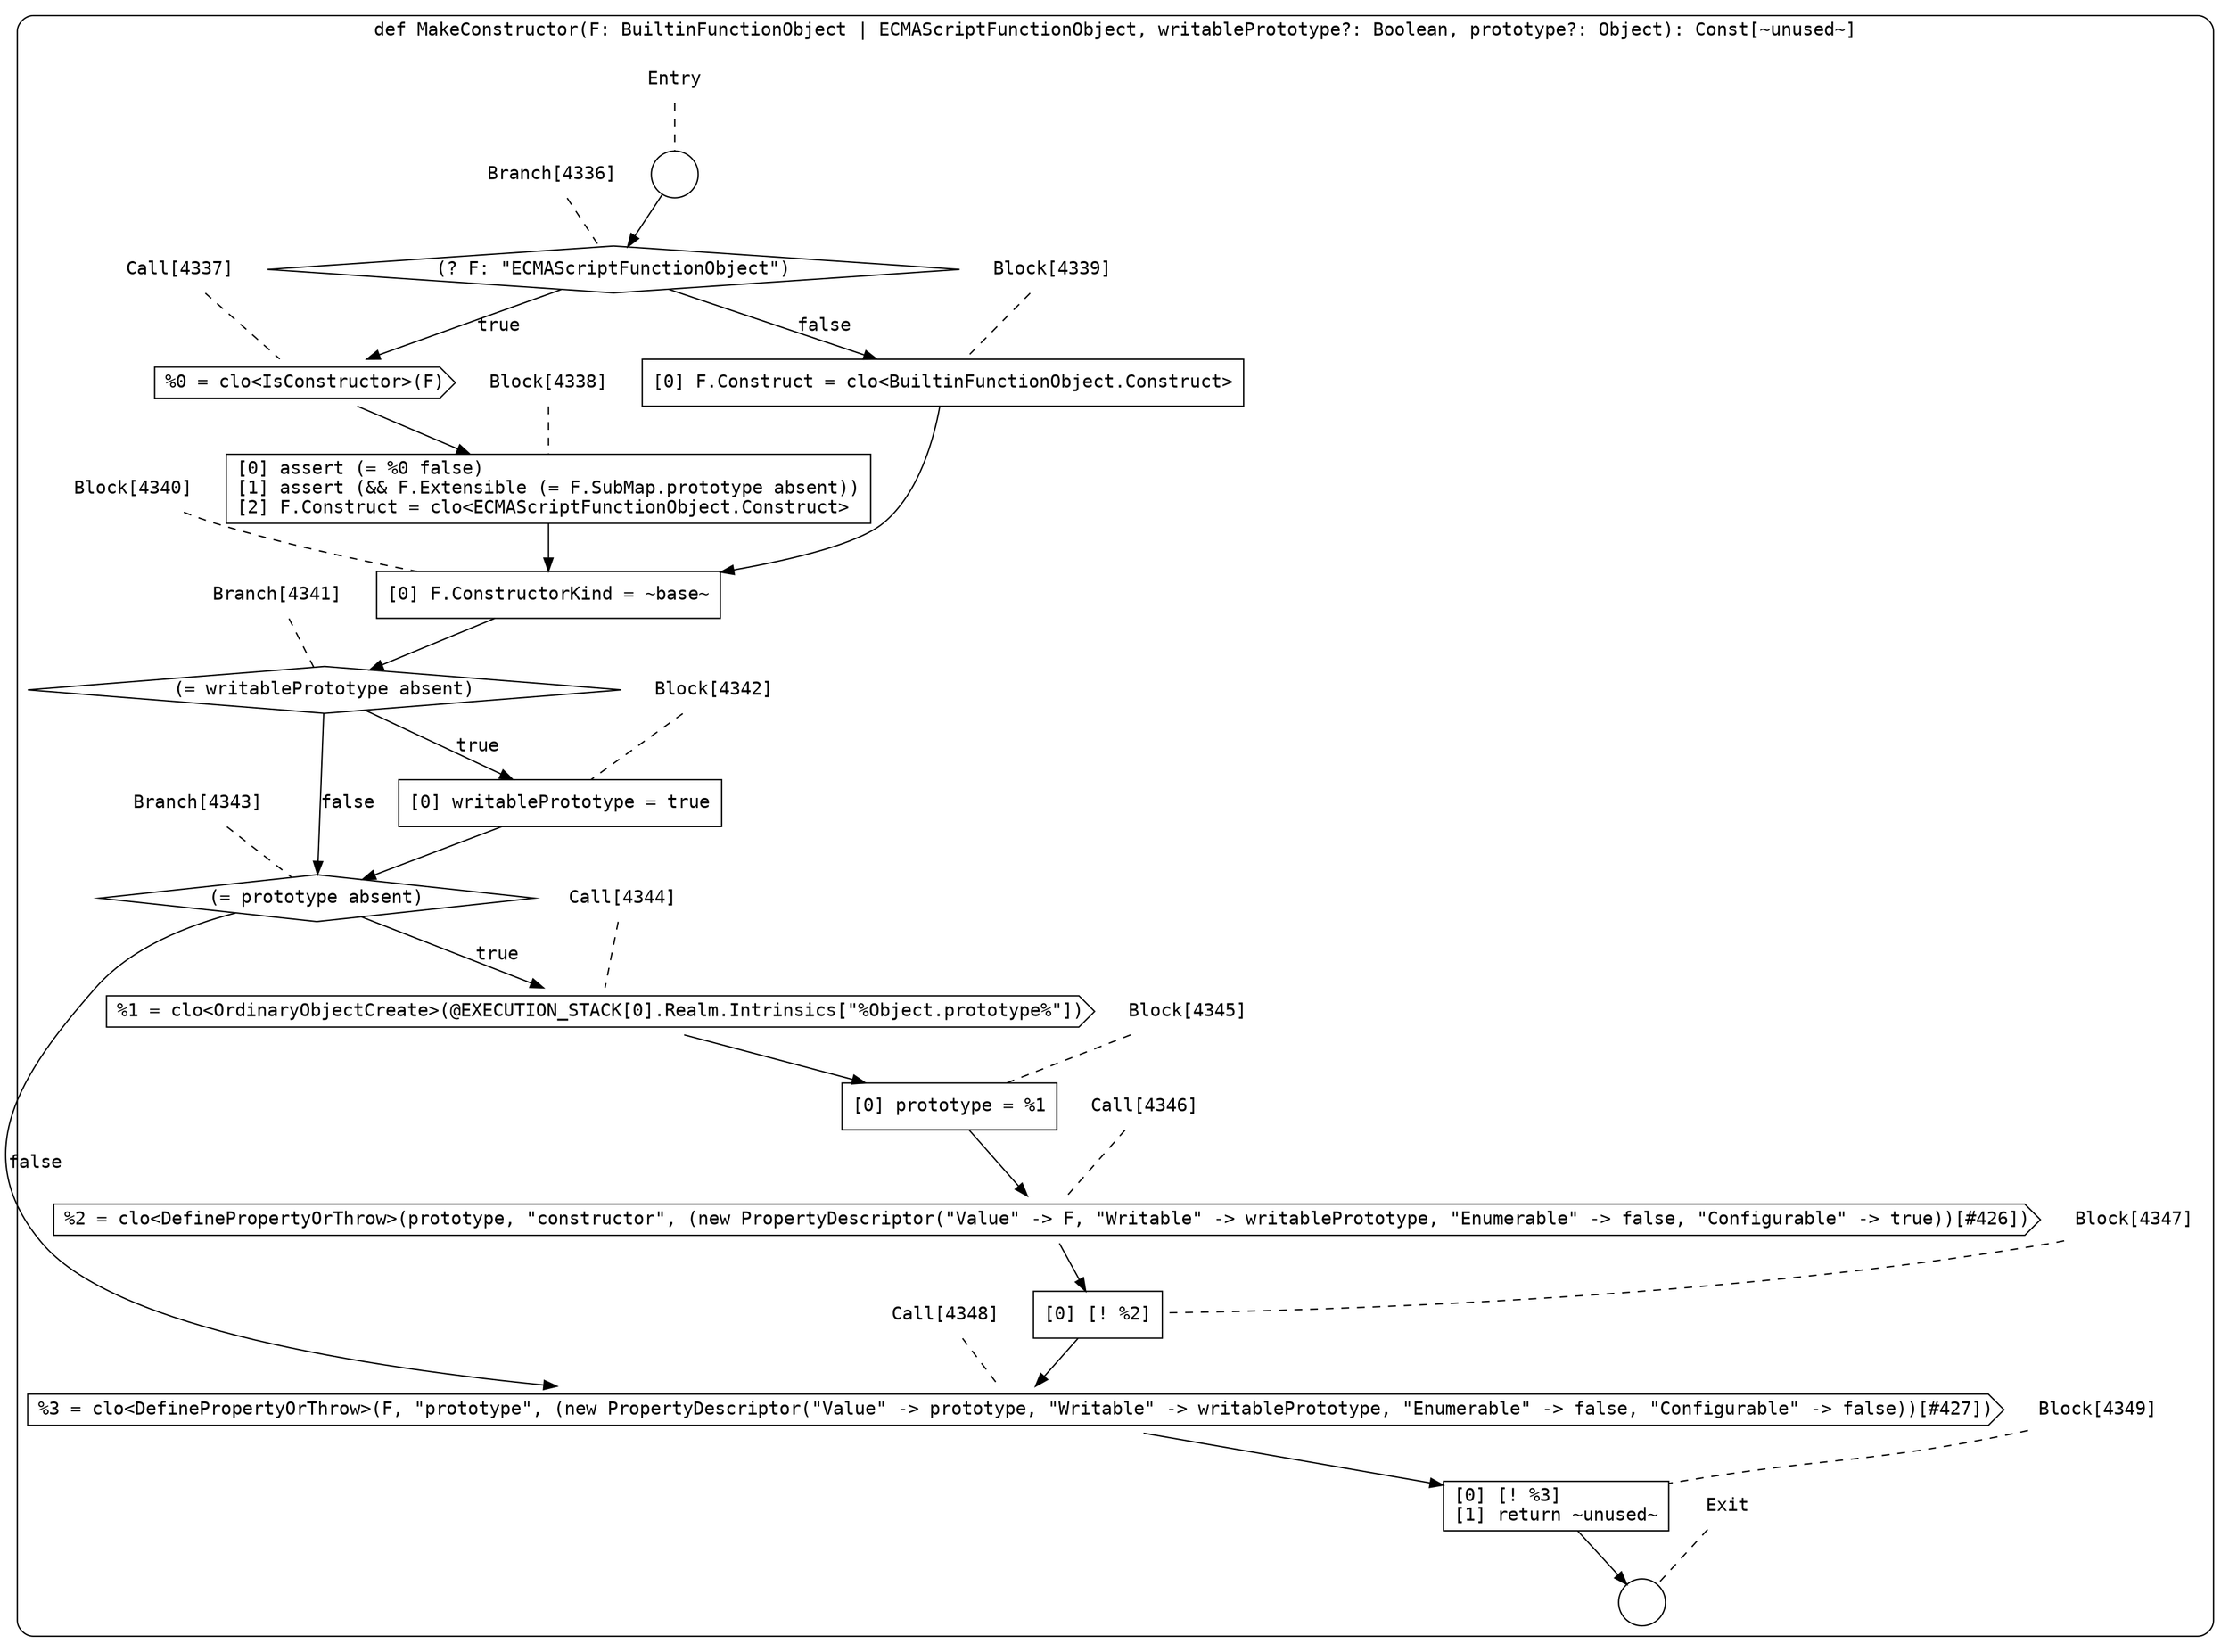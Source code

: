 digraph {
  graph [fontname = "Consolas"]
  node [fontname = "Consolas"]
  edge [fontname = "Consolas"]
  subgraph cluster1092 {
    label = "def MakeConstructor(F: BuiltinFunctionObject | ECMAScriptFunctionObject, writablePrototype?: Boolean, prototype?: Object): Const[~unused~]"
    style = rounded
    cluster1092_entry_name [shape=none, label=<<font color="black">Entry</font>>]
    cluster1092_entry_name -> cluster1092_entry [arrowhead=none, color="black", style=dashed]
    cluster1092_entry [shape=circle label=" " color="black" fillcolor="white" style=filled]
    cluster1092_entry -> node4336 [color="black"]
    cluster1092_exit_name [shape=none, label=<<font color="black">Exit</font>>]
    cluster1092_exit_name -> cluster1092_exit [arrowhead=none, color="black", style=dashed]
    cluster1092_exit [shape=circle label=" " color="black" fillcolor="white" style=filled]
    node4336_name [shape=none, label=<<font color="black">Branch[4336]</font>>]
    node4336_name -> node4336 [arrowhead=none, color="black", style=dashed]
    node4336 [shape=diamond, label=<<font color="black">(? F: &quot;ECMAScriptFunctionObject&quot;)</font>> color="black" fillcolor="white", style=filled]
    node4336 -> node4337 [label=<<font color="black">true</font>> color="black"]
    node4336 -> node4339 [label=<<font color="black">false</font>> color="black"]
    node4337_name [shape=none, label=<<font color="black">Call[4337]</font>>]
    node4337_name -> node4337 [arrowhead=none, color="black", style=dashed]
    node4337 [shape=cds, label=<<font color="black">%0 = clo&lt;IsConstructor&gt;(F)</font>> color="black" fillcolor="white", style=filled]
    node4337 -> node4338 [color="black"]
    node4339_name [shape=none, label=<<font color="black">Block[4339]</font>>]
    node4339_name -> node4339 [arrowhead=none, color="black", style=dashed]
    node4339 [shape=box, label=<<font color="black">[0] F.Construct = clo&lt;BuiltinFunctionObject.Construct&gt;<BR ALIGN="LEFT"/></font>> color="black" fillcolor="white", style=filled]
    node4339 -> node4340 [color="black"]
    node4338_name [shape=none, label=<<font color="black">Block[4338]</font>>]
    node4338_name -> node4338 [arrowhead=none, color="black", style=dashed]
    node4338 [shape=box, label=<<font color="black">[0] assert (= %0 false)<BR ALIGN="LEFT"/>[1] assert (&amp;&amp; F.Extensible (= F.SubMap.prototype absent))<BR ALIGN="LEFT"/>[2] F.Construct = clo&lt;ECMAScriptFunctionObject.Construct&gt;<BR ALIGN="LEFT"/></font>> color="black" fillcolor="white", style=filled]
    node4338 -> node4340 [color="black"]
    node4340_name [shape=none, label=<<font color="black">Block[4340]</font>>]
    node4340_name -> node4340 [arrowhead=none, color="black", style=dashed]
    node4340 [shape=box, label=<<font color="black">[0] F.ConstructorKind = ~base~<BR ALIGN="LEFT"/></font>> color="black" fillcolor="white", style=filled]
    node4340 -> node4341 [color="black"]
    node4341_name [shape=none, label=<<font color="black">Branch[4341]</font>>]
    node4341_name -> node4341 [arrowhead=none, color="black", style=dashed]
    node4341 [shape=diamond, label=<<font color="black">(= writablePrototype absent)</font>> color="black" fillcolor="white", style=filled]
    node4341 -> node4342 [label=<<font color="black">true</font>> color="black"]
    node4341 -> node4343 [label=<<font color="black">false</font>> color="black"]
    node4342_name [shape=none, label=<<font color="black">Block[4342]</font>>]
    node4342_name -> node4342 [arrowhead=none, color="black", style=dashed]
    node4342 [shape=box, label=<<font color="black">[0] writablePrototype = true<BR ALIGN="LEFT"/></font>> color="black" fillcolor="white", style=filled]
    node4342 -> node4343 [color="black"]
    node4343_name [shape=none, label=<<font color="black">Branch[4343]</font>>]
    node4343_name -> node4343 [arrowhead=none, color="black", style=dashed]
    node4343 [shape=diamond, label=<<font color="black">(= prototype absent)</font>> color="black" fillcolor="white", style=filled]
    node4343 -> node4344 [label=<<font color="black">true</font>> color="black"]
    node4343 -> node4348 [label=<<font color="black">false</font>> color="black"]
    node4344_name [shape=none, label=<<font color="black">Call[4344]</font>>]
    node4344_name -> node4344 [arrowhead=none, color="black", style=dashed]
    node4344 [shape=cds, label=<<font color="black">%1 = clo&lt;OrdinaryObjectCreate&gt;(@EXECUTION_STACK[0].Realm.Intrinsics[&quot;%Object.prototype%&quot;])</font>> color="black" fillcolor="white", style=filled]
    node4344 -> node4345 [color="black"]
    node4348_name [shape=none, label=<<font color="black">Call[4348]</font>>]
    node4348_name -> node4348 [arrowhead=none, color="black", style=dashed]
    node4348 [shape=cds, label=<<font color="black">%3 = clo&lt;DefinePropertyOrThrow&gt;(F, &quot;prototype&quot;, (new PropertyDescriptor(&quot;Value&quot; -&gt; prototype, &quot;Writable&quot; -&gt; writablePrototype, &quot;Enumerable&quot; -&gt; false, &quot;Configurable&quot; -&gt; false))[#427])</font>> color="black" fillcolor="white", style=filled]
    node4348 -> node4349 [color="black"]
    node4345_name [shape=none, label=<<font color="black">Block[4345]</font>>]
    node4345_name -> node4345 [arrowhead=none, color="black", style=dashed]
    node4345 [shape=box, label=<<font color="black">[0] prototype = %1<BR ALIGN="LEFT"/></font>> color="black" fillcolor="white", style=filled]
    node4345 -> node4346 [color="black"]
    node4349_name [shape=none, label=<<font color="black">Block[4349]</font>>]
    node4349_name -> node4349 [arrowhead=none, color="black", style=dashed]
    node4349 [shape=box, label=<<font color="black">[0] [! %3]<BR ALIGN="LEFT"/>[1] return ~unused~<BR ALIGN="LEFT"/></font>> color="black" fillcolor="white", style=filled]
    node4349 -> cluster1092_exit [color="black"]
    node4346_name [shape=none, label=<<font color="black">Call[4346]</font>>]
    node4346_name -> node4346 [arrowhead=none, color="black", style=dashed]
    node4346 [shape=cds, label=<<font color="black">%2 = clo&lt;DefinePropertyOrThrow&gt;(prototype, &quot;constructor&quot;, (new PropertyDescriptor(&quot;Value&quot; -&gt; F, &quot;Writable&quot; -&gt; writablePrototype, &quot;Enumerable&quot; -&gt; false, &quot;Configurable&quot; -&gt; true))[#426])</font>> color="black" fillcolor="white", style=filled]
    node4346 -> node4347 [color="black"]
    node4347_name [shape=none, label=<<font color="black">Block[4347]</font>>]
    node4347_name -> node4347 [arrowhead=none, color="black", style=dashed]
    node4347 [shape=box, label=<<font color="black">[0] [! %2]<BR ALIGN="LEFT"/></font>> color="black" fillcolor="white", style=filled]
    node4347 -> node4348 [color="black"]
  }
}